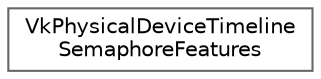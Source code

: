 digraph "类继承关系图"
{
 // LATEX_PDF_SIZE
  bgcolor="transparent";
  edge [fontname=Helvetica,fontsize=10,labelfontname=Helvetica,labelfontsize=10];
  node [fontname=Helvetica,fontsize=10,shape=box,height=0.2,width=0.4];
  rankdir="LR";
  Node0 [id="Node000000",label="VkPhysicalDeviceTimeline\lSemaphoreFeatures",height=0.2,width=0.4,color="grey40", fillcolor="white", style="filled",URL="$struct_vk_physical_device_timeline_semaphore_features.html",tooltip=" "];
}
